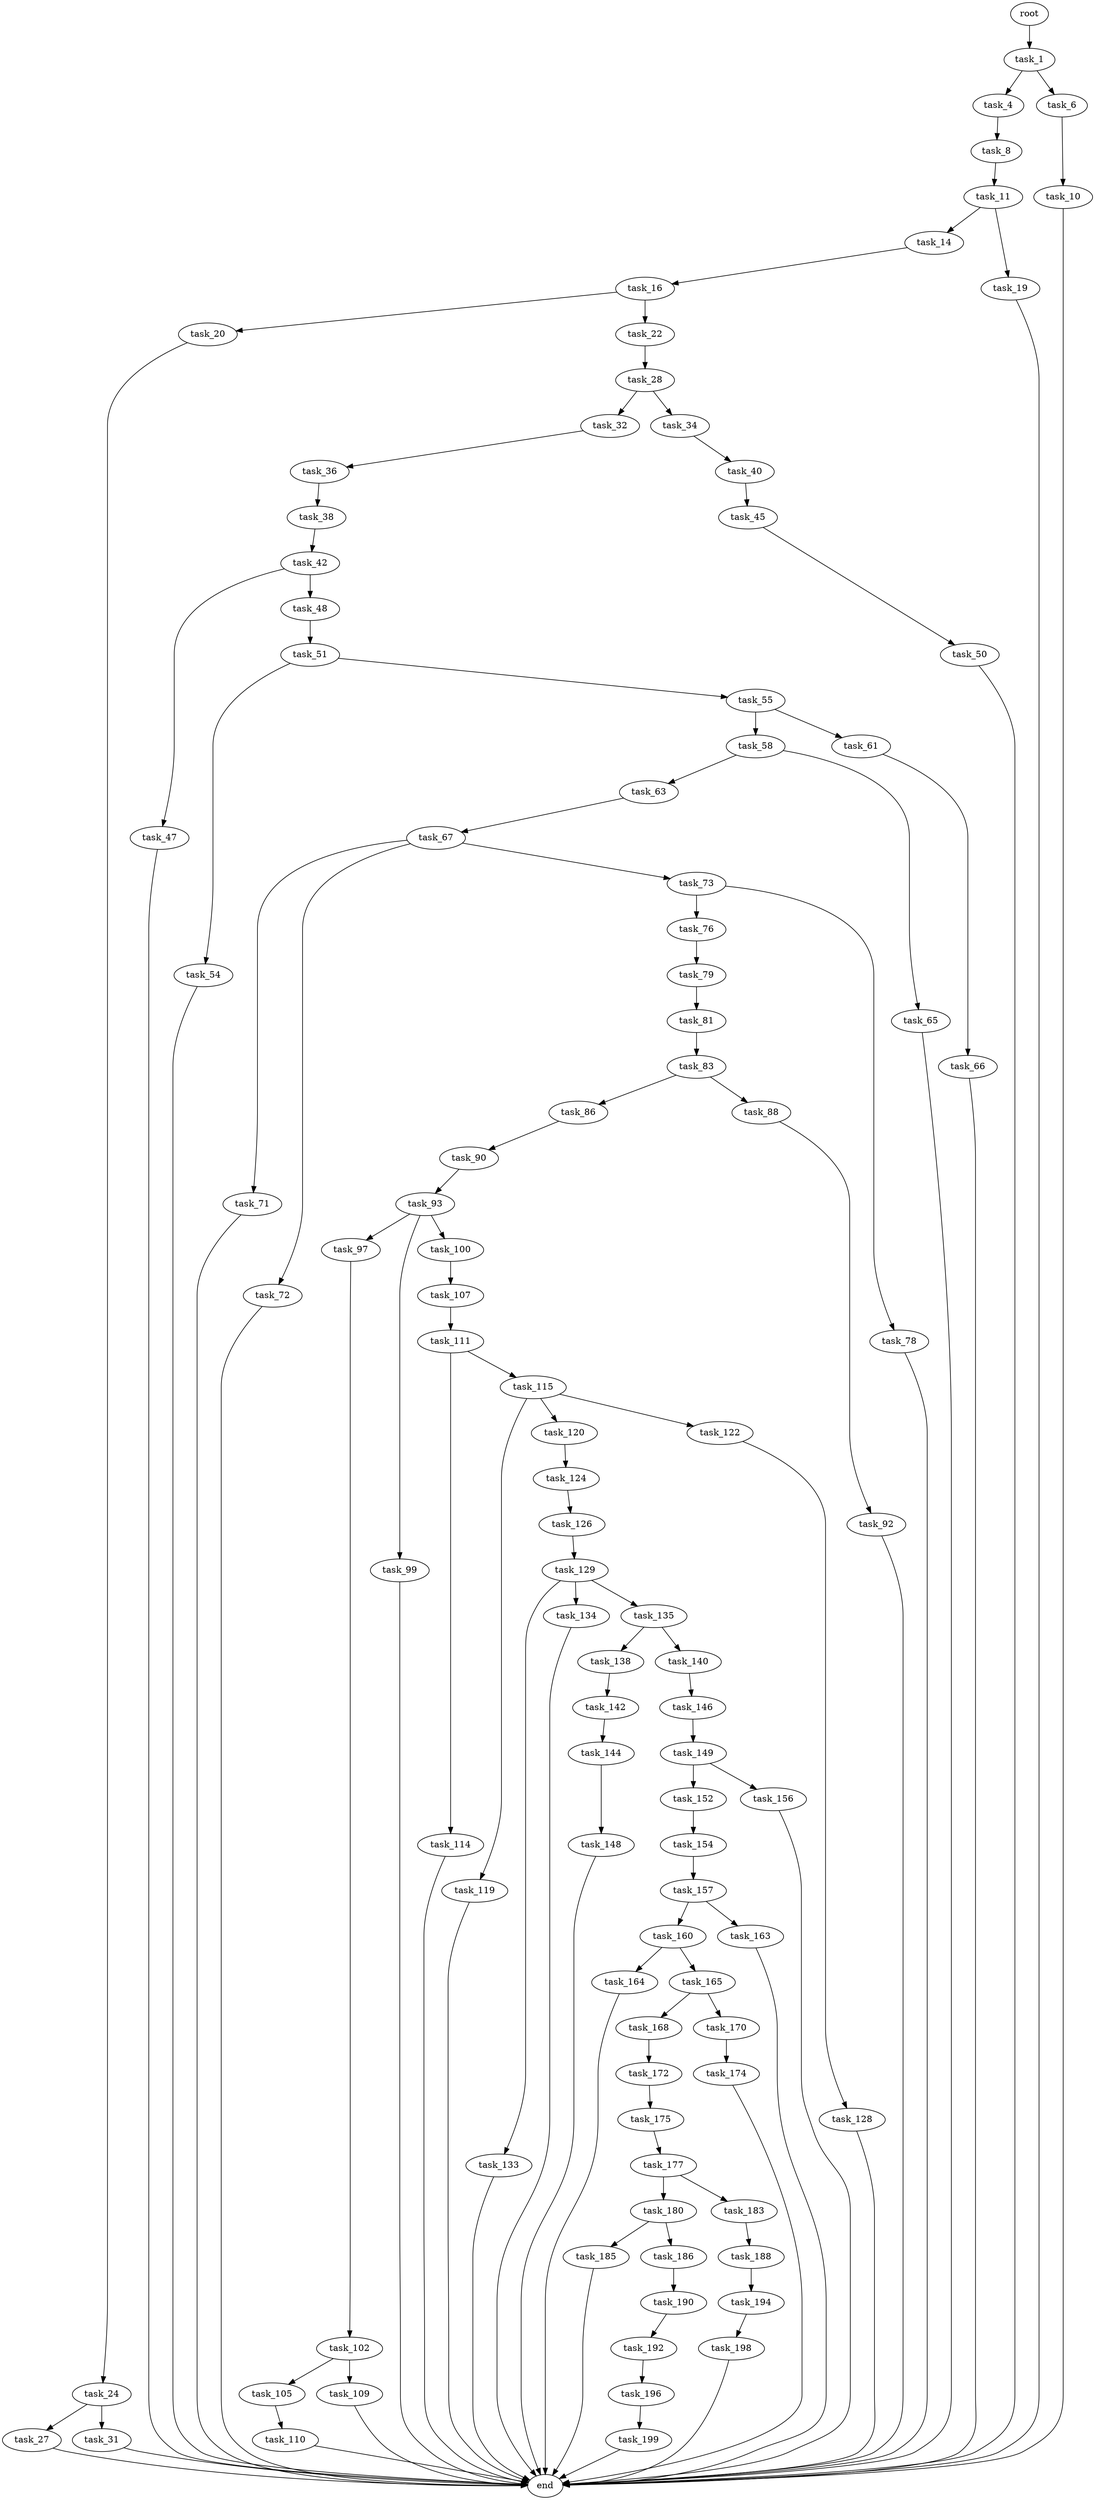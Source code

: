 digraph G {
  root [size="0.000000"];
  task_1 [size="558674643506.000000"];
  task_4 [size="134217728000.000000"];
  task_6 [size="217854341608.000000"];
  task_8 [size="70954671221.000000"];
  task_10 [size="49108848284.000000"];
  task_11 [size="28991029248.000000"];
  task_14 [size="297586343838.000000"];
  task_16 [size="368293445632.000000"];
  task_19 [size="367914476405.000000"];
  task_20 [size="8589934592.000000"];
  task_22 [size="40041802812.000000"];
  task_24 [size="55960933499.000000"];
  task_27 [size="134217728000.000000"];
  task_28 [size="13050097532.000000"];
  task_31 [size="68719476736.000000"];
  task_32 [size="23801360582.000000"];
  task_34 [size="28717335031.000000"];
  task_36 [size="368293445632.000000"];
  task_38 [size="116829217352.000000"];
  task_40 [size="28991029248.000000"];
  task_42 [size="8589934592.000000"];
  task_45 [size="13203890565.000000"];
  task_47 [size="16879383811.000000"];
  task_48 [size="38878971245.000000"];
  task_50 [size="129324901424.000000"];
  task_51 [size="17747487826.000000"];
  task_54 [size="68719476736.000000"];
  task_55 [size="378069127214.000000"];
  task_58 [size="930313732622.000000"];
  task_61 [size="1336530335.000000"];
  task_63 [size="116726082978.000000"];
  task_65 [size="15774982631.000000"];
  task_66 [size="8589934592.000000"];
  task_67 [size="333177333250.000000"];
  task_71 [size="28606852854.000000"];
  task_72 [size="2763243959.000000"];
  task_73 [size="549755813888.000000"];
  task_76 [size="39500375141.000000"];
  task_78 [size="3929431068.000000"];
  task_79 [size="13125690027.000000"];
  task_81 [size="368293445632.000000"];
  task_83 [size="549755813888.000000"];
  task_86 [size="7644127817.000000"];
  task_88 [size="13085428325.000000"];
  task_90 [size="6952811910.000000"];
  task_92 [size="110433172994.000000"];
  task_93 [size="95172211903.000000"];
  task_97 [size="5036308031.000000"];
  task_99 [size="49156469405.000000"];
  task_100 [size="89166465755.000000"];
  task_102 [size="611846551644.000000"];
  task_105 [size="231928233984.000000"];
  task_107 [size="8039412209.000000"];
  task_109 [size="329975951809.000000"];
  task_110 [size="1073741824000.000000"];
  task_111 [size="388853485034.000000"];
  task_114 [size="179065023972.000000"];
  task_115 [size="3652603135.000000"];
  task_119 [size="10908413502.000000"];
  task_120 [size="364669134.000000"];
  task_122 [size="8589934592.000000"];
  task_124 [size="7045355317.000000"];
  task_126 [size="498843052.000000"];
  task_128 [size="39114939675.000000"];
  task_129 [size="231928233984.000000"];
  task_133 [size="549755813888.000000"];
  task_134 [size="14672984996.000000"];
  task_135 [size="134217728000.000000"];
  task_138 [size="782757789696.000000"];
  task_140 [size="248619726131.000000"];
  task_142 [size="318579072662.000000"];
  task_144 [size="134217728000.000000"];
  task_146 [size="15862283115.000000"];
  task_148 [size="1266842169.000000"];
  task_149 [size="134217728000.000000"];
  task_152 [size="91864165432.000000"];
  task_154 [size="549755813888.000000"];
  task_156 [size="339973724334.000000"];
  task_157 [size="549755813888.000000"];
  task_160 [size="782757789696.000000"];
  task_163 [size="28991029248.000000"];
  task_164 [size="7739139362.000000"];
  task_165 [size="4201598926.000000"];
  task_168 [size="549755813888.000000"];
  task_170 [size="11473090997.000000"];
  task_172 [size="4779653082.000000"];
  task_174 [size="28269032053.000000"];
  task_175 [size="782757789696.000000"];
  task_177 [size="549755813888.000000"];
  task_180 [size="368293445632.000000"];
  task_183 [size="12081412196.000000"];
  task_185 [size="68719476736.000000"];
  task_186 [size="10381173110.000000"];
  task_188 [size="10261625009.000000"];
  task_190 [size="134217728000.000000"];
  task_192 [size="1073741824000.000000"];
  task_194 [size="231928233984.000000"];
  task_196 [size="134217728000.000000"];
  task_198 [size="192324987524.000000"];
  task_199 [size="8064518164.000000"];
  end [size="0.000000"];

  root -> task_1 [size="1.000000"];
  task_1 -> task_4 [size="411041792.000000"];
  task_1 -> task_6 [size="411041792.000000"];
  task_4 -> task_8 [size="209715200.000000"];
  task_6 -> task_10 [size="301989888.000000"];
  task_8 -> task_11 [size="75497472.000000"];
  task_10 -> end [size="1.000000"];
  task_11 -> task_14 [size="75497472.000000"];
  task_11 -> task_19 [size="75497472.000000"];
  task_14 -> task_16 [size="536870912.000000"];
  task_16 -> task_20 [size="411041792.000000"];
  task_16 -> task_22 [size="411041792.000000"];
  task_19 -> end [size="1.000000"];
  task_20 -> task_24 [size="33554432.000000"];
  task_22 -> task_28 [size="838860800.000000"];
  task_24 -> task_27 [size="75497472.000000"];
  task_24 -> task_31 [size="75497472.000000"];
  task_27 -> end [size="1.000000"];
  task_28 -> task_32 [size="209715200.000000"];
  task_28 -> task_34 [size="209715200.000000"];
  task_31 -> end [size="1.000000"];
  task_32 -> task_36 [size="679477248.000000"];
  task_34 -> task_40 [size="33554432.000000"];
  task_36 -> task_38 [size="411041792.000000"];
  task_38 -> task_42 [size="134217728.000000"];
  task_40 -> task_45 [size="75497472.000000"];
  task_42 -> task_47 [size="33554432.000000"];
  task_42 -> task_48 [size="33554432.000000"];
  task_45 -> task_50 [size="301989888.000000"];
  task_47 -> end [size="1.000000"];
  task_48 -> task_51 [size="838860800.000000"];
  task_50 -> end [size="1.000000"];
  task_51 -> task_54 [size="536870912.000000"];
  task_51 -> task_55 [size="536870912.000000"];
  task_54 -> end [size="1.000000"];
  task_55 -> task_58 [size="301989888.000000"];
  task_55 -> task_61 [size="301989888.000000"];
  task_58 -> task_63 [size="679477248.000000"];
  task_58 -> task_65 [size="679477248.000000"];
  task_61 -> task_66 [size="134217728.000000"];
  task_63 -> task_67 [size="411041792.000000"];
  task_65 -> end [size="1.000000"];
  task_66 -> end [size="1.000000"];
  task_67 -> task_71 [size="536870912.000000"];
  task_67 -> task_72 [size="536870912.000000"];
  task_67 -> task_73 [size="536870912.000000"];
  task_71 -> end [size="1.000000"];
  task_72 -> end [size="1.000000"];
  task_73 -> task_76 [size="536870912.000000"];
  task_73 -> task_78 [size="536870912.000000"];
  task_76 -> task_79 [size="75497472.000000"];
  task_78 -> end [size="1.000000"];
  task_79 -> task_81 [size="679477248.000000"];
  task_81 -> task_83 [size="411041792.000000"];
  task_83 -> task_86 [size="536870912.000000"];
  task_83 -> task_88 [size="536870912.000000"];
  task_86 -> task_90 [size="209715200.000000"];
  task_88 -> task_92 [size="209715200.000000"];
  task_90 -> task_93 [size="838860800.000000"];
  task_92 -> end [size="1.000000"];
  task_93 -> task_97 [size="209715200.000000"];
  task_93 -> task_99 [size="209715200.000000"];
  task_93 -> task_100 [size="209715200.000000"];
  task_97 -> task_102 [size="134217728.000000"];
  task_99 -> end [size="1.000000"];
  task_100 -> task_107 [size="134217728.000000"];
  task_102 -> task_105 [size="536870912.000000"];
  task_102 -> task_109 [size="536870912.000000"];
  task_105 -> task_110 [size="301989888.000000"];
  task_107 -> task_111 [size="134217728.000000"];
  task_109 -> end [size="1.000000"];
  task_110 -> end [size="1.000000"];
  task_111 -> task_114 [size="301989888.000000"];
  task_111 -> task_115 [size="301989888.000000"];
  task_114 -> end [size="1.000000"];
  task_115 -> task_119 [size="209715200.000000"];
  task_115 -> task_120 [size="209715200.000000"];
  task_115 -> task_122 [size="209715200.000000"];
  task_119 -> end [size="1.000000"];
  task_120 -> task_124 [size="33554432.000000"];
  task_122 -> task_128 [size="33554432.000000"];
  task_124 -> task_126 [size="134217728.000000"];
  task_126 -> task_129 [size="33554432.000000"];
  task_128 -> end [size="1.000000"];
  task_129 -> task_133 [size="301989888.000000"];
  task_129 -> task_134 [size="301989888.000000"];
  task_129 -> task_135 [size="301989888.000000"];
  task_133 -> end [size="1.000000"];
  task_134 -> end [size="1.000000"];
  task_135 -> task_138 [size="209715200.000000"];
  task_135 -> task_140 [size="209715200.000000"];
  task_138 -> task_142 [size="679477248.000000"];
  task_140 -> task_146 [size="679477248.000000"];
  task_142 -> task_144 [size="411041792.000000"];
  task_144 -> task_148 [size="209715200.000000"];
  task_146 -> task_149 [size="411041792.000000"];
  task_148 -> end [size="1.000000"];
  task_149 -> task_152 [size="209715200.000000"];
  task_149 -> task_156 [size="209715200.000000"];
  task_152 -> task_154 [size="134217728.000000"];
  task_154 -> task_157 [size="536870912.000000"];
  task_156 -> end [size="1.000000"];
  task_157 -> task_160 [size="536870912.000000"];
  task_157 -> task_163 [size="536870912.000000"];
  task_160 -> task_164 [size="679477248.000000"];
  task_160 -> task_165 [size="679477248.000000"];
  task_163 -> end [size="1.000000"];
  task_164 -> end [size="1.000000"];
  task_165 -> task_168 [size="75497472.000000"];
  task_165 -> task_170 [size="75497472.000000"];
  task_168 -> task_172 [size="536870912.000000"];
  task_170 -> task_174 [size="536870912.000000"];
  task_172 -> task_175 [size="411041792.000000"];
  task_174 -> end [size="1.000000"];
  task_175 -> task_177 [size="679477248.000000"];
  task_177 -> task_180 [size="536870912.000000"];
  task_177 -> task_183 [size="536870912.000000"];
  task_180 -> task_185 [size="411041792.000000"];
  task_180 -> task_186 [size="411041792.000000"];
  task_183 -> task_188 [size="536870912.000000"];
  task_185 -> end [size="1.000000"];
  task_186 -> task_190 [size="301989888.000000"];
  task_188 -> task_194 [size="301989888.000000"];
  task_190 -> task_192 [size="209715200.000000"];
  task_192 -> task_196 [size="838860800.000000"];
  task_194 -> task_198 [size="301989888.000000"];
  task_196 -> task_199 [size="209715200.000000"];
  task_198 -> end [size="1.000000"];
  task_199 -> end [size="1.000000"];
}
